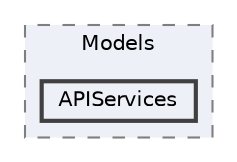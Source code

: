 digraph "D:/Projects/SECUiDEA_ERP/SECUiDEA_ERP_Server/SECUiDEA_ERP_Server/Models/APIServices"
{
 // LATEX_PDF_SIZE
  bgcolor="transparent";
  edge [fontname=Helvetica,fontsize=10,labelfontname=Helvetica,labelfontsize=10];
  node [fontname=Helvetica,fontsize=10,shape=box,height=0.2,width=0.4];
  compound=true
  subgraph clusterdir_e5e918697ed6865781213355e6f6b08a {
    graph [ bgcolor="#edf0f7", pencolor="grey50", label="Models", fontname=Helvetica,fontsize=10 style="filled,dashed", URL="dir_e5e918697ed6865781213355e6f6b08a.html",tooltip=""]
  dir_8effdd8f6fa75ee91a8f99b1571d40ec [label="APIServices", fillcolor="#edf0f7", color="grey25", style="filled,bold", URL="dir_8effdd8f6fa75ee91a8f99b1571d40ec.html",tooltip=""];
  }
}
